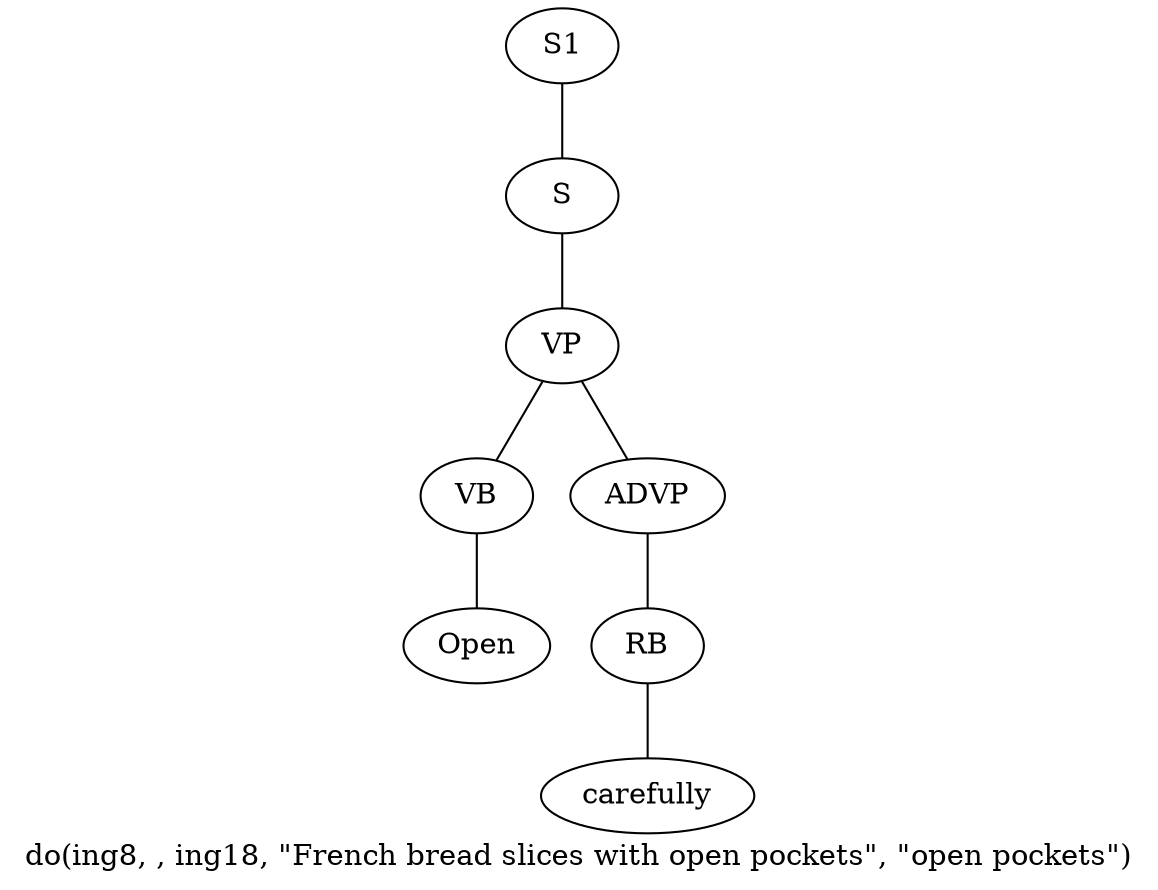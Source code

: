 graph SyntaxGraph {
	label = "do(ing8, , ing18, \"French bread slices with open pockets\", \"open pockets\")";
	Node0 [label="S1"];
	Node1 [label="S"];
	Node2 [label="VP"];
	Node3 [label="VB"];
	Node4 [label="Open"];
	Node5 [label="ADVP"];
	Node6 [label="RB"];
	Node7 [label="carefully"];

	Node0 -- Node1;
	Node1 -- Node2;
	Node2 -- Node3;
	Node2 -- Node5;
	Node3 -- Node4;
	Node5 -- Node6;
	Node6 -- Node7;
}